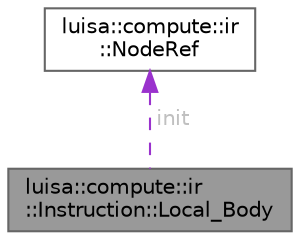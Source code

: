 digraph "luisa::compute::ir::Instruction::Local_Body"
{
 // LATEX_PDF_SIZE
  bgcolor="transparent";
  edge [fontname=Helvetica,fontsize=10,labelfontname=Helvetica,labelfontsize=10];
  node [fontname=Helvetica,fontsize=10,shape=box,height=0.2,width=0.4];
  Node1 [id="Node000001",label="luisa::compute::ir\l::Instruction::Local_Body",height=0.2,width=0.4,color="gray40", fillcolor="grey60", style="filled", fontcolor="black",tooltip=" "];
  Node2 -> Node1 [id="edge2_Node000001_Node000002",dir="back",color="darkorchid3",style="dashed",tooltip=" ",label=" init",fontcolor="grey" ];
  Node2 [id="Node000002",label="luisa::compute::ir\l::NodeRef",height=0.2,width=0.4,color="gray40", fillcolor="white", style="filled",URL="$structluisa_1_1compute_1_1ir_1_1_node_ref.html",tooltip=" "];
}
